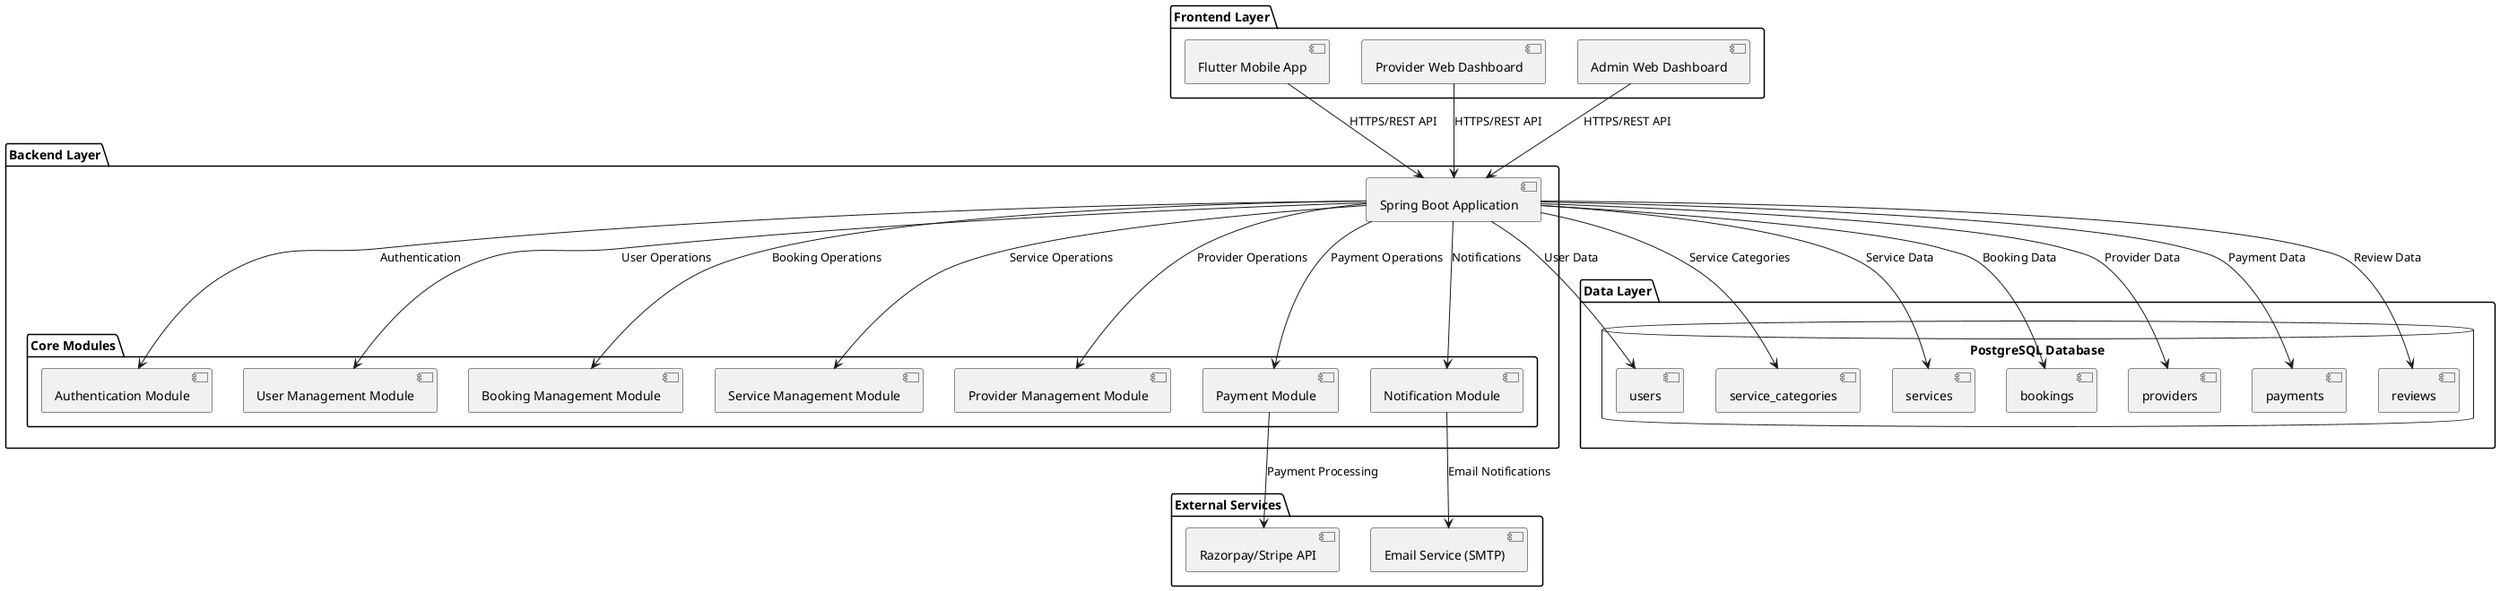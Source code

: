 @startuml
!define RECTANGLE class

package "Frontend Layer" {
    [Flutter Mobile App] as mobile
    [Provider Web Dashboard] as provider_web
    [Admin Web Dashboard] as admin_web
}

package "Backend Layer" {
    [Spring Boot Application] as backend
    package "Core Modules" {
        [Authentication Module] as auth
        [User Management Module] as user_mgmt
        [Booking Management Module] as booking_mgmt
        [Service Management Module] as service_mgmt
        [Provider Management Module] as provider_mgmt
        [Payment Module] as payment
        [Notification Module] as notification
    }
}

package "External Services" {
    [Razorpay/Stripe API] as payment_gateway
    [Email Service (SMTP)] as email_service
}

package "Data Layer" {
    database "PostgreSQL Database" {
        [users] as users_table
        [service_categories] as categories_table
        [services] as services_table
        [bookings] as bookings_table
        [providers] as providers_table
        [payments] as payments_table
        [reviews] as reviews_table
    }
}

' Frontend connections
mobile --> backend : HTTPS/REST API
provider_web --> backend : HTTPS/REST API
admin_web --> backend : HTTPS/REST API

' Backend module connections
backend --> auth : Authentication
backend --> user_mgmt : User Operations
backend --> booking_mgmt : Booking Operations
backend --> service_mgmt : Service Operations
backend --> provider_mgmt : Provider Operations
backend --> payment : Payment Operations
backend --> notification : Notifications

' Database connections
backend --> users_table : User Data
backend --> categories_table : Service Categories
backend --> services_table : Service Data
backend --> bookings_table : Booking Data
backend --> providers_table : Provider Data
backend --> payments_table : Payment Data
backend --> reviews_table : Review Data

' External service connections
payment --> payment_gateway : Payment Processing
notification --> email_service : Email Notifications

@enduml